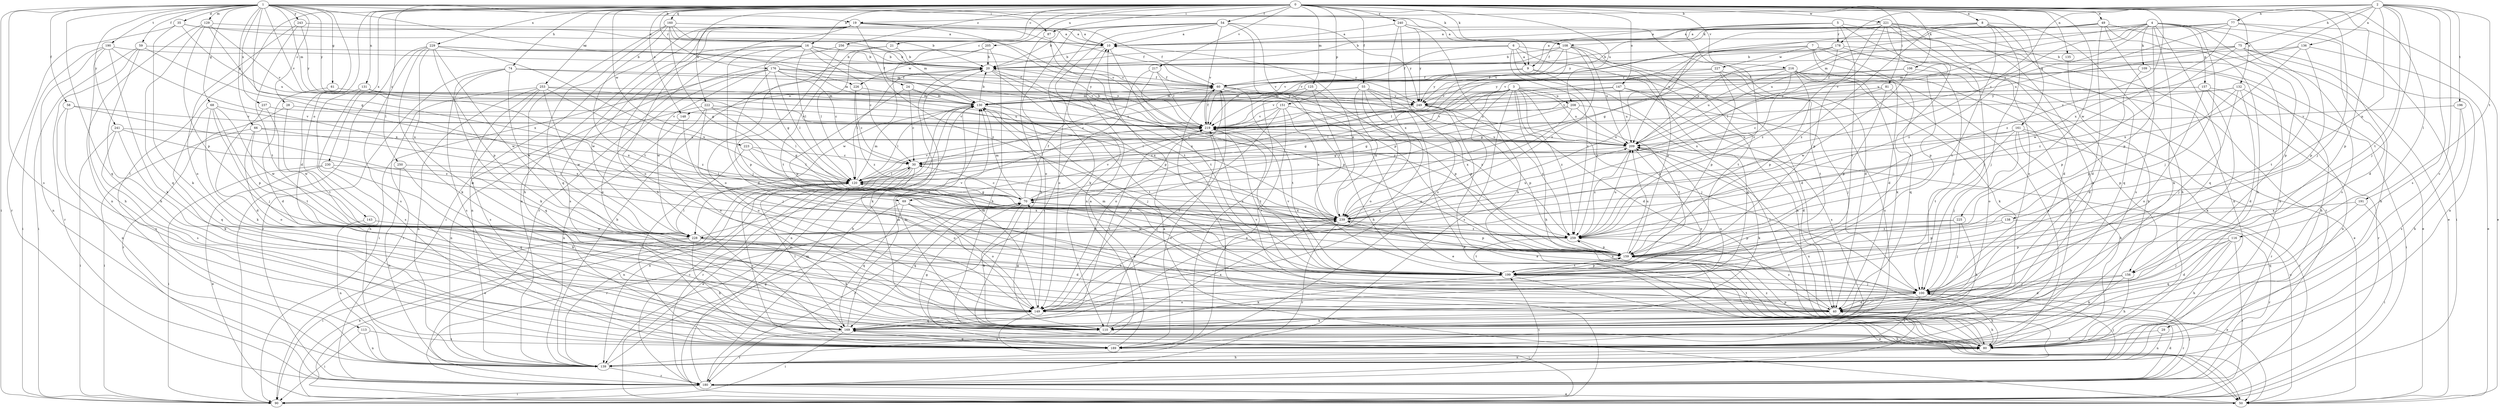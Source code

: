 strict digraph  {
0;
1;
2;
3;
4;
5;
6;
7;
8;
9;
10;
16;
19;
20;
21;
24;
28;
29;
30;
35;
40;
49;
50;
54;
55;
58;
59;
60;
61;
66;
68;
69;
70;
74;
75;
77;
80;
81;
87;
90;
100;
106;
108;
109;
110;
113;
116;
120;
125;
129;
130;
131;
132;
135;
136;
138;
139;
143;
147;
148;
149;
151;
156;
157;
159;
160;
161;
169;
176;
178;
180;
189;
190;
191;
196;
199;
205;
208;
209;
216;
217;
219;
221;
222;
223;
225;
226;
227;
228;
229;
230;
237;
239;
240;
241;
243;
249;
250;
253;
256;
259;
0 -> 8  [label=a];
0 -> 16  [label=b];
0 -> 21  [label=c];
0 -> 24  [label=c];
0 -> 49  [label=e];
0 -> 54  [label=f];
0 -> 55  [label=f];
0 -> 74  [label=h];
0 -> 81  [label=i];
0 -> 87  [label=i];
0 -> 100  [label=j];
0 -> 106  [label=k];
0 -> 108  [label=k];
0 -> 113  [label=l];
0 -> 116  [label=l];
0 -> 125  [label=m];
0 -> 131  [label=n];
0 -> 132  [label=n];
0 -> 135  [label=n];
0 -> 143  [label=o];
0 -> 147  [label=o];
0 -> 148  [label=o];
0 -> 151  [label=p];
0 -> 156  [label=p];
0 -> 160  [label=q];
0 -> 161  [label=q];
0 -> 176  [label=r];
0 -> 205  [label=u];
0 -> 208  [label=u];
0 -> 216  [label=v];
0 -> 217  [label=v];
0 -> 221  [label=w];
0 -> 222  [label=w];
0 -> 223  [label=w];
0 -> 225  [label=w];
0 -> 229  [label=x];
0 -> 230  [label=x];
0 -> 240  [label=y];
0 -> 250  [label=z];
0 -> 253  [label=z];
0 -> 256  [label=z];
0 -> 259  [label=z];
1 -> 9  [label=a];
1 -> 19  [label=b];
1 -> 28  [label=c];
1 -> 35  [label=d];
1 -> 40  [label=d];
1 -> 58  [label=f];
1 -> 59  [label=f];
1 -> 61  [label=g];
1 -> 66  [label=g];
1 -> 68  [label=g];
1 -> 69  [label=g];
1 -> 87  [label=i];
1 -> 90  [label=i];
1 -> 108  [label=k];
1 -> 129  [label=m];
1 -> 130  [label=m];
1 -> 169  [label=q];
1 -> 189  [label=s];
1 -> 190  [label=t];
1 -> 219  [label=v];
1 -> 226  [label=w];
1 -> 237  [label=x];
1 -> 241  [label=y];
1 -> 243  [label=y];
1 -> 249  [label=y];
2 -> 19  [label=b];
2 -> 29  [label=c];
2 -> 30  [label=c];
2 -> 75  [label=h];
2 -> 77  [label=h];
2 -> 100  [label=j];
2 -> 136  [label=n];
2 -> 138  [label=n];
2 -> 178  [label=r];
2 -> 189  [label=s];
2 -> 191  [label=t];
2 -> 196  [label=t];
2 -> 199  [label=t];
2 -> 239  [label=x];
3 -> 40  [label=d];
3 -> 69  [label=g];
3 -> 70  [label=g];
3 -> 80  [label=h];
3 -> 100  [label=j];
3 -> 120  [label=l];
3 -> 148  [label=o];
3 -> 149  [label=o];
3 -> 156  [label=p];
3 -> 189  [label=s];
3 -> 208  [label=u];
3 -> 209  [label=u];
3 -> 259  [label=z];
4 -> 40  [label=d];
4 -> 100  [label=j];
4 -> 108  [label=k];
4 -> 109  [label=k];
4 -> 110  [label=k];
4 -> 130  [label=m];
4 -> 156  [label=p];
4 -> 157  [label=p];
4 -> 159  [label=p];
4 -> 169  [label=q];
4 -> 189  [label=s];
4 -> 209  [label=u];
4 -> 249  [label=y];
4 -> 259  [label=z];
5 -> 9  [label=a];
5 -> 60  [label=f];
5 -> 139  [label=n];
5 -> 178  [label=r];
5 -> 180  [label=r];
5 -> 199  [label=t];
5 -> 259  [label=z];
6 -> 9  [label=a];
6 -> 40  [label=d];
6 -> 169  [label=q];
6 -> 180  [label=r];
6 -> 219  [label=v];
6 -> 226  [label=w];
6 -> 259  [label=z];
7 -> 40  [label=d];
7 -> 100  [label=j];
7 -> 110  [label=k];
7 -> 169  [label=q];
7 -> 219  [label=v];
7 -> 227  [label=w];
7 -> 239  [label=x];
8 -> 10  [label=a];
8 -> 80  [label=h];
8 -> 100  [label=j];
8 -> 169  [label=q];
8 -> 199  [label=t];
8 -> 209  [label=u];
8 -> 259  [label=z];
9 -> 60  [label=f];
9 -> 80  [label=h];
9 -> 249  [label=y];
9 -> 259  [label=z];
10 -> 20  [label=b];
10 -> 149  [label=o];
10 -> 199  [label=t];
16 -> 20  [label=b];
16 -> 30  [label=c];
16 -> 40  [label=d];
16 -> 70  [label=g];
16 -> 120  [label=l];
16 -> 130  [label=m];
16 -> 189  [label=s];
16 -> 228  [label=w];
16 -> 249  [label=y];
19 -> 10  [label=a];
19 -> 60  [label=f];
19 -> 80  [label=h];
19 -> 90  [label=i];
19 -> 139  [label=n];
19 -> 149  [label=o];
19 -> 180  [label=r];
19 -> 209  [label=u];
19 -> 219  [label=v];
19 -> 259  [label=z];
20 -> 60  [label=f];
20 -> 110  [label=k];
20 -> 120  [label=l];
20 -> 159  [label=p];
20 -> 239  [label=x];
20 -> 259  [label=z];
21 -> 20  [label=b];
21 -> 120  [label=l];
21 -> 199  [label=t];
24 -> 30  [label=c];
24 -> 130  [label=m];
24 -> 159  [label=p];
24 -> 239  [label=x];
28 -> 180  [label=r];
28 -> 199  [label=t];
28 -> 219  [label=v];
29 -> 139  [label=n];
29 -> 189  [label=s];
30 -> 50  [label=e];
30 -> 120  [label=l];
30 -> 139  [label=n];
30 -> 149  [label=o];
30 -> 180  [label=r];
35 -> 10  [label=a];
35 -> 20  [label=b];
35 -> 110  [label=k];
35 -> 180  [label=r];
35 -> 209  [label=u];
40 -> 80  [label=h];
40 -> 110  [label=k];
40 -> 180  [label=r];
40 -> 199  [label=t];
40 -> 219  [label=v];
40 -> 259  [label=z];
49 -> 10  [label=a];
49 -> 40  [label=d];
49 -> 50  [label=e];
49 -> 80  [label=h];
49 -> 189  [label=s];
49 -> 209  [label=u];
49 -> 219  [label=v];
50 -> 10  [label=a];
50 -> 130  [label=m];
50 -> 209  [label=u];
54 -> 10  [label=a];
54 -> 20  [label=b];
54 -> 110  [label=k];
54 -> 139  [label=n];
54 -> 149  [label=o];
54 -> 159  [label=p];
54 -> 199  [label=t];
54 -> 219  [label=v];
54 -> 249  [label=y];
55 -> 30  [label=c];
55 -> 50  [label=e];
55 -> 130  [label=m];
55 -> 149  [label=o];
55 -> 159  [label=p];
55 -> 169  [label=q];
55 -> 239  [label=x];
55 -> 249  [label=y];
58 -> 139  [label=n];
58 -> 189  [label=s];
58 -> 219  [label=v];
58 -> 259  [label=z];
59 -> 20  [label=b];
59 -> 80  [label=h];
59 -> 90  [label=i];
59 -> 120  [label=l];
59 -> 180  [label=r];
60 -> 90  [label=i];
60 -> 130  [label=m];
60 -> 149  [label=o];
60 -> 199  [label=t];
60 -> 209  [label=u];
60 -> 259  [label=z];
61 -> 40  [label=d];
61 -> 249  [label=y];
66 -> 90  [label=i];
66 -> 149  [label=o];
66 -> 199  [label=t];
66 -> 209  [label=u];
66 -> 239  [label=x];
68 -> 100  [label=j];
68 -> 110  [label=k];
68 -> 159  [label=p];
68 -> 169  [label=q];
68 -> 219  [label=v];
68 -> 228  [label=w];
69 -> 40  [label=d];
69 -> 149  [label=o];
69 -> 169  [label=q];
69 -> 180  [label=r];
69 -> 239  [label=x];
70 -> 30  [label=c];
70 -> 60  [label=f];
70 -> 110  [label=k];
70 -> 130  [label=m];
70 -> 169  [label=q];
70 -> 180  [label=r];
70 -> 219  [label=v];
70 -> 239  [label=x];
74 -> 60  [label=f];
74 -> 110  [label=k];
74 -> 180  [label=r];
74 -> 189  [label=s];
74 -> 219  [label=v];
74 -> 228  [label=w];
75 -> 20  [label=b];
75 -> 80  [label=h];
75 -> 130  [label=m];
75 -> 139  [label=n];
75 -> 199  [label=t];
75 -> 219  [label=v];
75 -> 259  [label=z];
77 -> 10  [label=a];
77 -> 20  [label=b];
77 -> 50  [label=e];
77 -> 90  [label=i];
77 -> 209  [label=u];
77 -> 228  [label=w];
80 -> 70  [label=g];
80 -> 139  [label=n];
80 -> 159  [label=p];
80 -> 259  [label=z];
81 -> 30  [label=c];
81 -> 149  [label=o];
81 -> 159  [label=p];
81 -> 249  [label=y];
87 -> 80  [label=h];
87 -> 199  [label=t];
100 -> 40  [label=d];
100 -> 80  [label=h];
100 -> 130  [label=m];
100 -> 149  [label=o];
100 -> 189  [label=s];
100 -> 219  [label=v];
100 -> 239  [label=x];
106 -> 40  [label=d];
106 -> 60  [label=f];
106 -> 228  [label=w];
106 -> 249  [label=y];
108 -> 20  [label=b];
108 -> 60  [label=f];
108 -> 120  [label=l];
108 -> 159  [label=p];
108 -> 199  [label=t];
108 -> 209  [label=u];
108 -> 219  [label=v];
108 -> 239  [label=x];
109 -> 60  [label=f];
109 -> 80  [label=h];
109 -> 159  [label=p];
110 -> 60  [label=f];
110 -> 70  [label=g];
110 -> 130  [label=m];
110 -> 239  [label=x];
113 -> 90  [label=i];
113 -> 139  [label=n];
113 -> 189  [label=s];
116 -> 40  [label=d];
116 -> 80  [label=h];
116 -> 90  [label=i];
116 -> 100  [label=j];
116 -> 159  [label=p];
116 -> 169  [label=q];
120 -> 50  [label=e];
120 -> 70  [label=g];
120 -> 130  [label=m];
120 -> 139  [label=n];
120 -> 189  [label=s];
120 -> 219  [label=v];
120 -> 239  [label=x];
125 -> 80  [label=h];
125 -> 130  [label=m];
125 -> 159  [label=p];
125 -> 189  [label=s];
129 -> 10  [label=a];
129 -> 139  [label=n];
129 -> 159  [label=p];
129 -> 169  [label=q];
129 -> 219  [label=v];
129 -> 239  [label=x];
130 -> 20  [label=b];
130 -> 100  [label=j];
130 -> 120  [label=l];
130 -> 139  [label=n];
130 -> 199  [label=t];
130 -> 219  [label=v];
131 -> 139  [label=n];
131 -> 189  [label=s];
131 -> 239  [label=x];
131 -> 249  [label=y];
132 -> 40  [label=d];
132 -> 90  [label=i];
132 -> 100  [label=j];
132 -> 159  [label=p];
132 -> 219  [label=v];
132 -> 249  [label=y];
135 -> 80  [label=h];
136 -> 20  [label=b];
136 -> 50  [label=e];
136 -> 159  [label=p];
136 -> 239  [label=x];
136 -> 249  [label=y];
138 -> 159  [label=p];
138 -> 180  [label=r];
138 -> 259  [label=z];
139 -> 20  [label=b];
139 -> 70  [label=g];
139 -> 80  [label=h];
139 -> 100  [label=j];
139 -> 180  [label=r];
139 -> 209  [label=u];
143 -> 139  [label=n];
143 -> 228  [label=w];
147 -> 100  [label=j];
147 -> 130  [label=m];
147 -> 189  [label=s];
147 -> 209  [label=u];
147 -> 219  [label=v];
148 -> 139  [label=n];
148 -> 149  [label=o];
149 -> 90  [label=i];
149 -> 130  [label=m];
149 -> 169  [label=q];
149 -> 209  [label=u];
149 -> 239  [label=x];
151 -> 30  [label=c];
151 -> 50  [label=e];
151 -> 139  [label=n];
151 -> 149  [label=o];
151 -> 219  [label=v];
151 -> 239  [label=x];
156 -> 40  [label=d];
156 -> 80  [label=h];
156 -> 100  [label=j];
156 -> 110  [label=k];
157 -> 110  [label=k];
157 -> 130  [label=m];
157 -> 139  [label=n];
157 -> 149  [label=o];
157 -> 180  [label=r];
157 -> 219  [label=v];
159 -> 50  [label=e];
159 -> 70  [label=g];
159 -> 199  [label=t];
159 -> 209  [label=u];
160 -> 10  [label=a];
160 -> 60  [label=f];
160 -> 70  [label=g];
160 -> 80  [label=h];
160 -> 130  [label=m];
160 -> 169  [label=q];
160 -> 199  [label=t];
160 -> 219  [label=v];
161 -> 80  [label=h];
161 -> 90  [label=i];
161 -> 100  [label=j];
161 -> 180  [label=r];
161 -> 199  [label=t];
161 -> 209  [label=u];
161 -> 239  [label=x];
169 -> 80  [label=h];
169 -> 90  [label=i];
169 -> 120  [label=l];
169 -> 130  [label=m];
169 -> 180  [label=r];
169 -> 189  [label=s];
169 -> 219  [label=v];
176 -> 30  [label=c];
176 -> 60  [label=f];
176 -> 90  [label=i];
176 -> 120  [label=l];
176 -> 130  [label=m];
176 -> 149  [label=o];
176 -> 159  [label=p];
176 -> 209  [label=u];
176 -> 228  [label=w];
176 -> 249  [label=y];
178 -> 20  [label=b];
178 -> 50  [label=e];
178 -> 120  [label=l];
178 -> 159  [label=p];
178 -> 209  [label=u];
178 -> 219  [label=v];
180 -> 20  [label=b];
180 -> 30  [label=c];
180 -> 40  [label=d];
180 -> 50  [label=e];
180 -> 90  [label=i];
180 -> 100  [label=j];
180 -> 130  [label=m];
180 -> 199  [label=t];
189 -> 10  [label=a];
189 -> 169  [label=q];
190 -> 20  [label=b];
190 -> 80  [label=h];
190 -> 90  [label=i];
190 -> 110  [label=k];
190 -> 139  [label=n];
190 -> 239  [label=x];
191 -> 90  [label=i];
191 -> 169  [label=q];
191 -> 239  [label=x];
196 -> 80  [label=h];
196 -> 189  [label=s];
196 -> 219  [label=v];
199 -> 50  [label=e];
199 -> 100  [label=j];
199 -> 110  [label=k];
199 -> 120  [label=l];
199 -> 159  [label=p];
199 -> 219  [label=v];
205 -> 20  [label=b];
205 -> 80  [label=h];
205 -> 149  [label=o];
205 -> 228  [label=w];
208 -> 40  [label=d];
208 -> 70  [label=g];
208 -> 199  [label=t];
208 -> 219  [label=v];
208 -> 239  [label=x];
209 -> 30  [label=c];
209 -> 110  [label=k];
209 -> 149  [label=o];
209 -> 259  [label=z];
216 -> 50  [label=e];
216 -> 60  [label=f];
216 -> 70  [label=g];
216 -> 80  [label=h];
216 -> 110  [label=k];
216 -> 159  [label=p];
216 -> 189  [label=s];
216 -> 209  [label=u];
216 -> 239  [label=x];
217 -> 60  [label=f];
217 -> 159  [label=p];
217 -> 189  [label=s];
217 -> 219  [label=v];
219 -> 20  [label=b];
219 -> 60  [label=f];
219 -> 189  [label=s];
219 -> 199  [label=t];
219 -> 209  [label=u];
221 -> 10  [label=a];
221 -> 40  [label=d];
221 -> 70  [label=g];
221 -> 100  [label=j];
221 -> 110  [label=k];
221 -> 139  [label=n];
221 -> 149  [label=o];
221 -> 159  [label=p];
221 -> 199  [label=t];
221 -> 249  [label=y];
221 -> 259  [label=z];
222 -> 70  [label=g];
222 -> 100  [label=j];
222 -> 120  [label=l];
222 -> 139  [label=n];
222 -> 149  [label=o];
222 -> 219  [label=v];
223 -> 30  [label=c];
223 -> 120  [label=l];
223 -> 189  [label=s];
223 -> 259  [label=z];
225 -> 100  [label=j];
225 -> 110  [label=k];
225 -> 159  [label=p];
225 -> 228  [label=w];
226 -> 30  [label=c];
226 -> 130  [label=m];
226 -> 259  [label=z];
227 -> 60  [label=f];
227 -> 159  [label=p];
227 -> 189  [label=s];
227 -> 199  [label=t];
227 -> 219  [label=v];
228 -> 40  [label=d];
228 -> 50  [label=e];
228 -> 80  [label=h];
228 -> 90  [label=i];
228 -> 110  [label=k];
228 -> 120  [label=l];
228 -> 219  [label=v];
229 -> 20  [label=b];
229 -> 60  [label=f];
229 -> 90  [label=i];
229 -> 110  [label=k];
229 -> 149  [label=o];
229 -> 159  [label=p];
229 -> 189  [label=s];
229 -> 228  [label=w];
229 -> 239  [label=x];
230 -> 50  [label=e];
230 -> 90  [label=i];
230 -> 120  [label=l];
230 -> 169  [label=q];
237 -> 40  [label=d];
237 -> 219  [label=v];
237 -> 228  [label=w];
239 -> 10  [label=a];
239 -> 159  [label=p];
239 -> 180  [label=r];
239 -> 209  [label=u];
239 -> 228  [label=w];
239 -> 259  [label=z];
240 -> 10  [label=a];
240 -> 40  [label=d];
240 -> 80  [label=h];
240 -> 189  [label=s];
240 -> 239  [label=x];
240 -> 249  [label=y];
241 -> 90  [label=i];
241 -> 110  [label=k];
241 -> 189  [label=s];
241 -> 209  [label=u];
241 -> 259  [label=z];
243 -> 10  [label=a];
243 -> 149  [label=o];
243 -> 199  [label=t];
243 -> 249  [label=y];
249 -> 50  [label=e];
249 -> 120  [label=l];
249 -> 159  [label=p];
249 -> 259  [label=z];
250 -> 110  [label=k];
250 -> 120  [label=l];
250 -> 139  [label=n];
253 -> 130  [label=m];
253 -> 139  [label=n];
253 -> 169  [label=q];
253 -> 180  [label=r];
253 -> 189  [label=s];
253 -> 209  [label=u];
253 -> 228  [label=w];
253 -> 259  [label=z];
256 -> 20  [label=b];
256 -> 100  [label=j];
256 -> 139  [label=n];
259 -> 159  [label=p];
259 -> 199  [label=t];
259 -> 209  [label=u];
}
